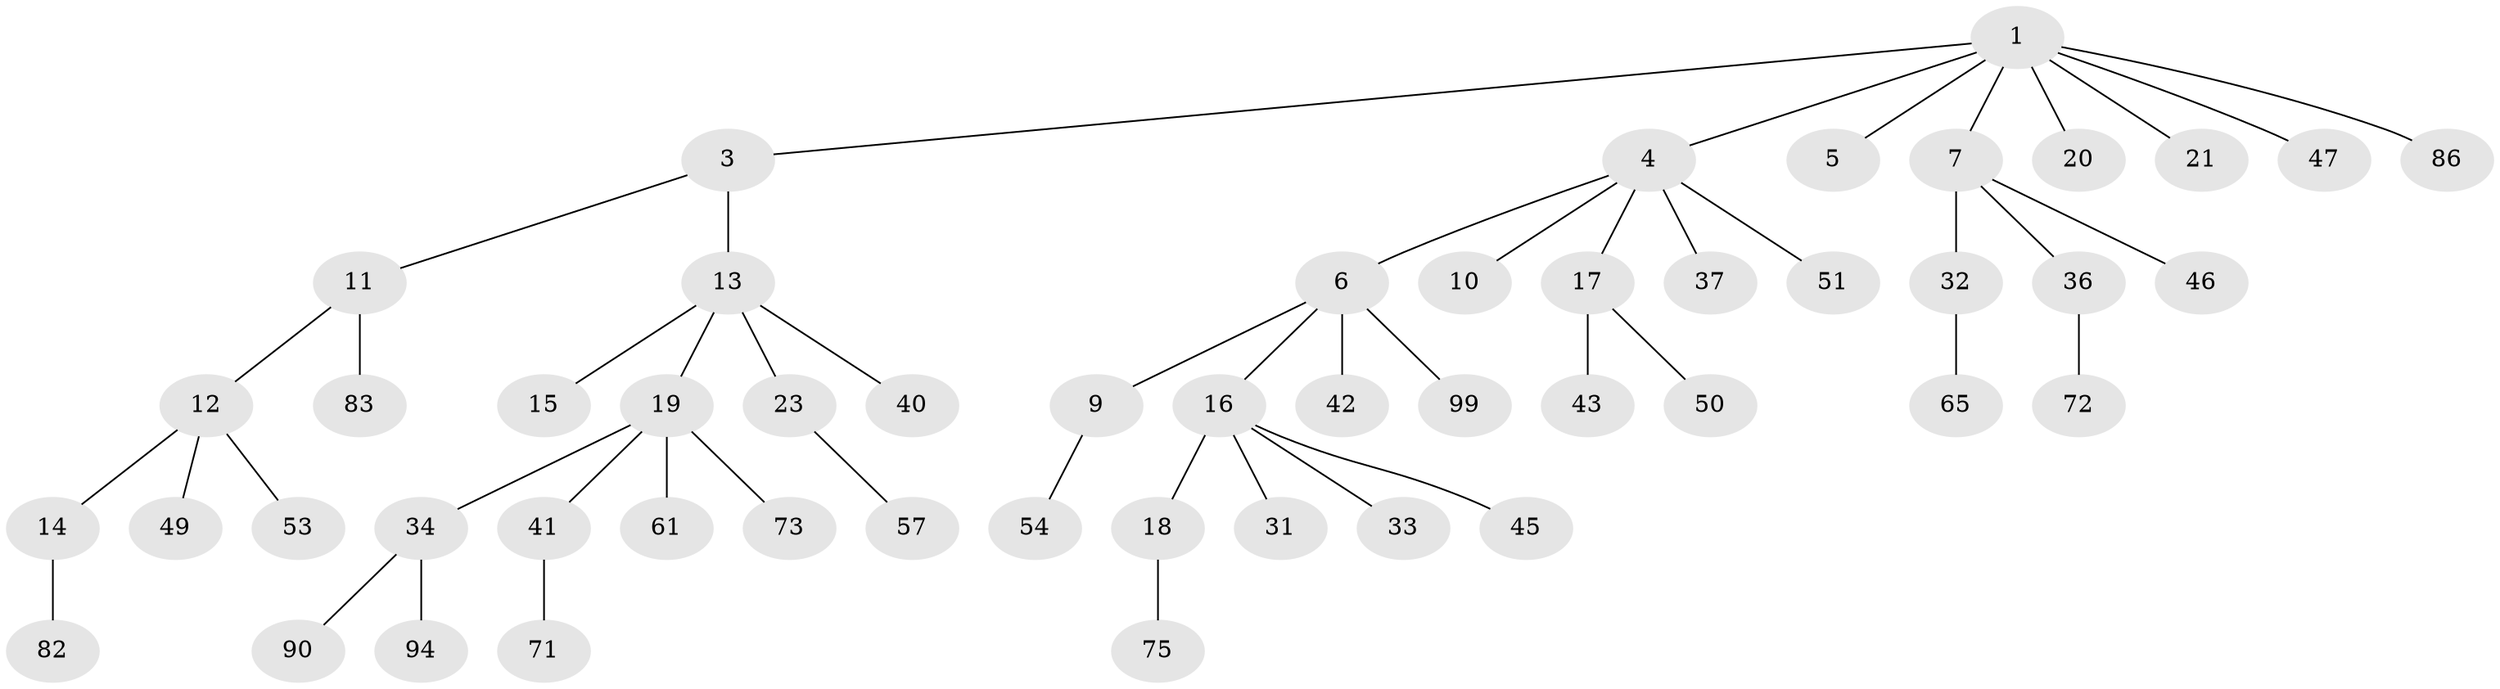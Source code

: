 // original degree distribution, {4: 0.049019607843137254, 6: 0.0392156862745098, 3: 0.058823529411764705, 5: 0.049019607843137254, 2: 0.2549019607843137, 8: 0.00980392156862745, 1: 0.5392156862745098}
// Generated by graph-tools (version 1.1) at 2025/15/03/09/25 04:15:25]
// undirected, 51 vertices, 50 edges
graph export_dot {
graph [start="1"]
  node [color=gray90,style=filled];
  1 [super="+2"];
  3;
  4;
  5 [super="+67+85+100"];
  6;
  7 [super="+8"];
  9 [super="+44"];
  10 [super="+93"];
  11 [super="+38+74"];
  12 [super="+27+52"];
  13;
  14 [super="+48+26"];
  15 [super="+58+63+88+95+59"];
  16 [super="+24+28+30"];
  17;
  18;
  19 [super="+22+92"];
  20;
  21 [super="+102+39"];
  23 [super="+25+35"];
  31;
  32;
  33 [super="+62"];
  34 [super="+55"];
  36;
  37;
  40 [super="+80"];
  41;
  42;
  43;
  45;
  46;
  47 [super="+60"];
  49 [super="+64"];
  50;
  51 [super="+66"];
  53;
  54;
  57;
  61;
  65 [super="+78"];
  71 [super="+87"];
  72 [super="+81"];
  73;
  75 [super="+76"];
  82;
  83;
  86;
  90;
  94 [super="+96"];
  99;
  1 -- 21;
  1 -- 47;
  1 -- 86;
  1 -- 3;
  1 -- 4;
  1 -- 5;
  1 -- 20;
  1 -- 7;
  3 -- 11;
  3 -- 13;
  4 -- 6;
  4 -- 10;
  4 -- 17;
  4 -- 37;
  4 -- 51;
  6 -- 9;
  6 -- 16;
  6 -- 42;
  6 -- 99;
  7 -- 32;
  7 -- 36;
  7 -- 46;
  9 -- 54;
  11 -- 12;
  11 -- 83;
  12 -- 14;
  12 -- 49;
  12 -- 53;
  13 -- 15;
  13 -- 19;
  13 -- 23;
  13 -- 40;
  14 -- 82;
  16 -- 18;
  16 -- 31;
  16 -- 33;
  16 -- 45;
  17 -- 43;
  17 -- 50;
  18 -- 75;
  19 -- 34;
  19 -- 73;
  19 -- 61;
  19 -- 41;
  23 -- 57;
  32 -- 65;
  34 -- 90;
  34 -- 94;
  36 -- 72;
  41 -- 71;
}
